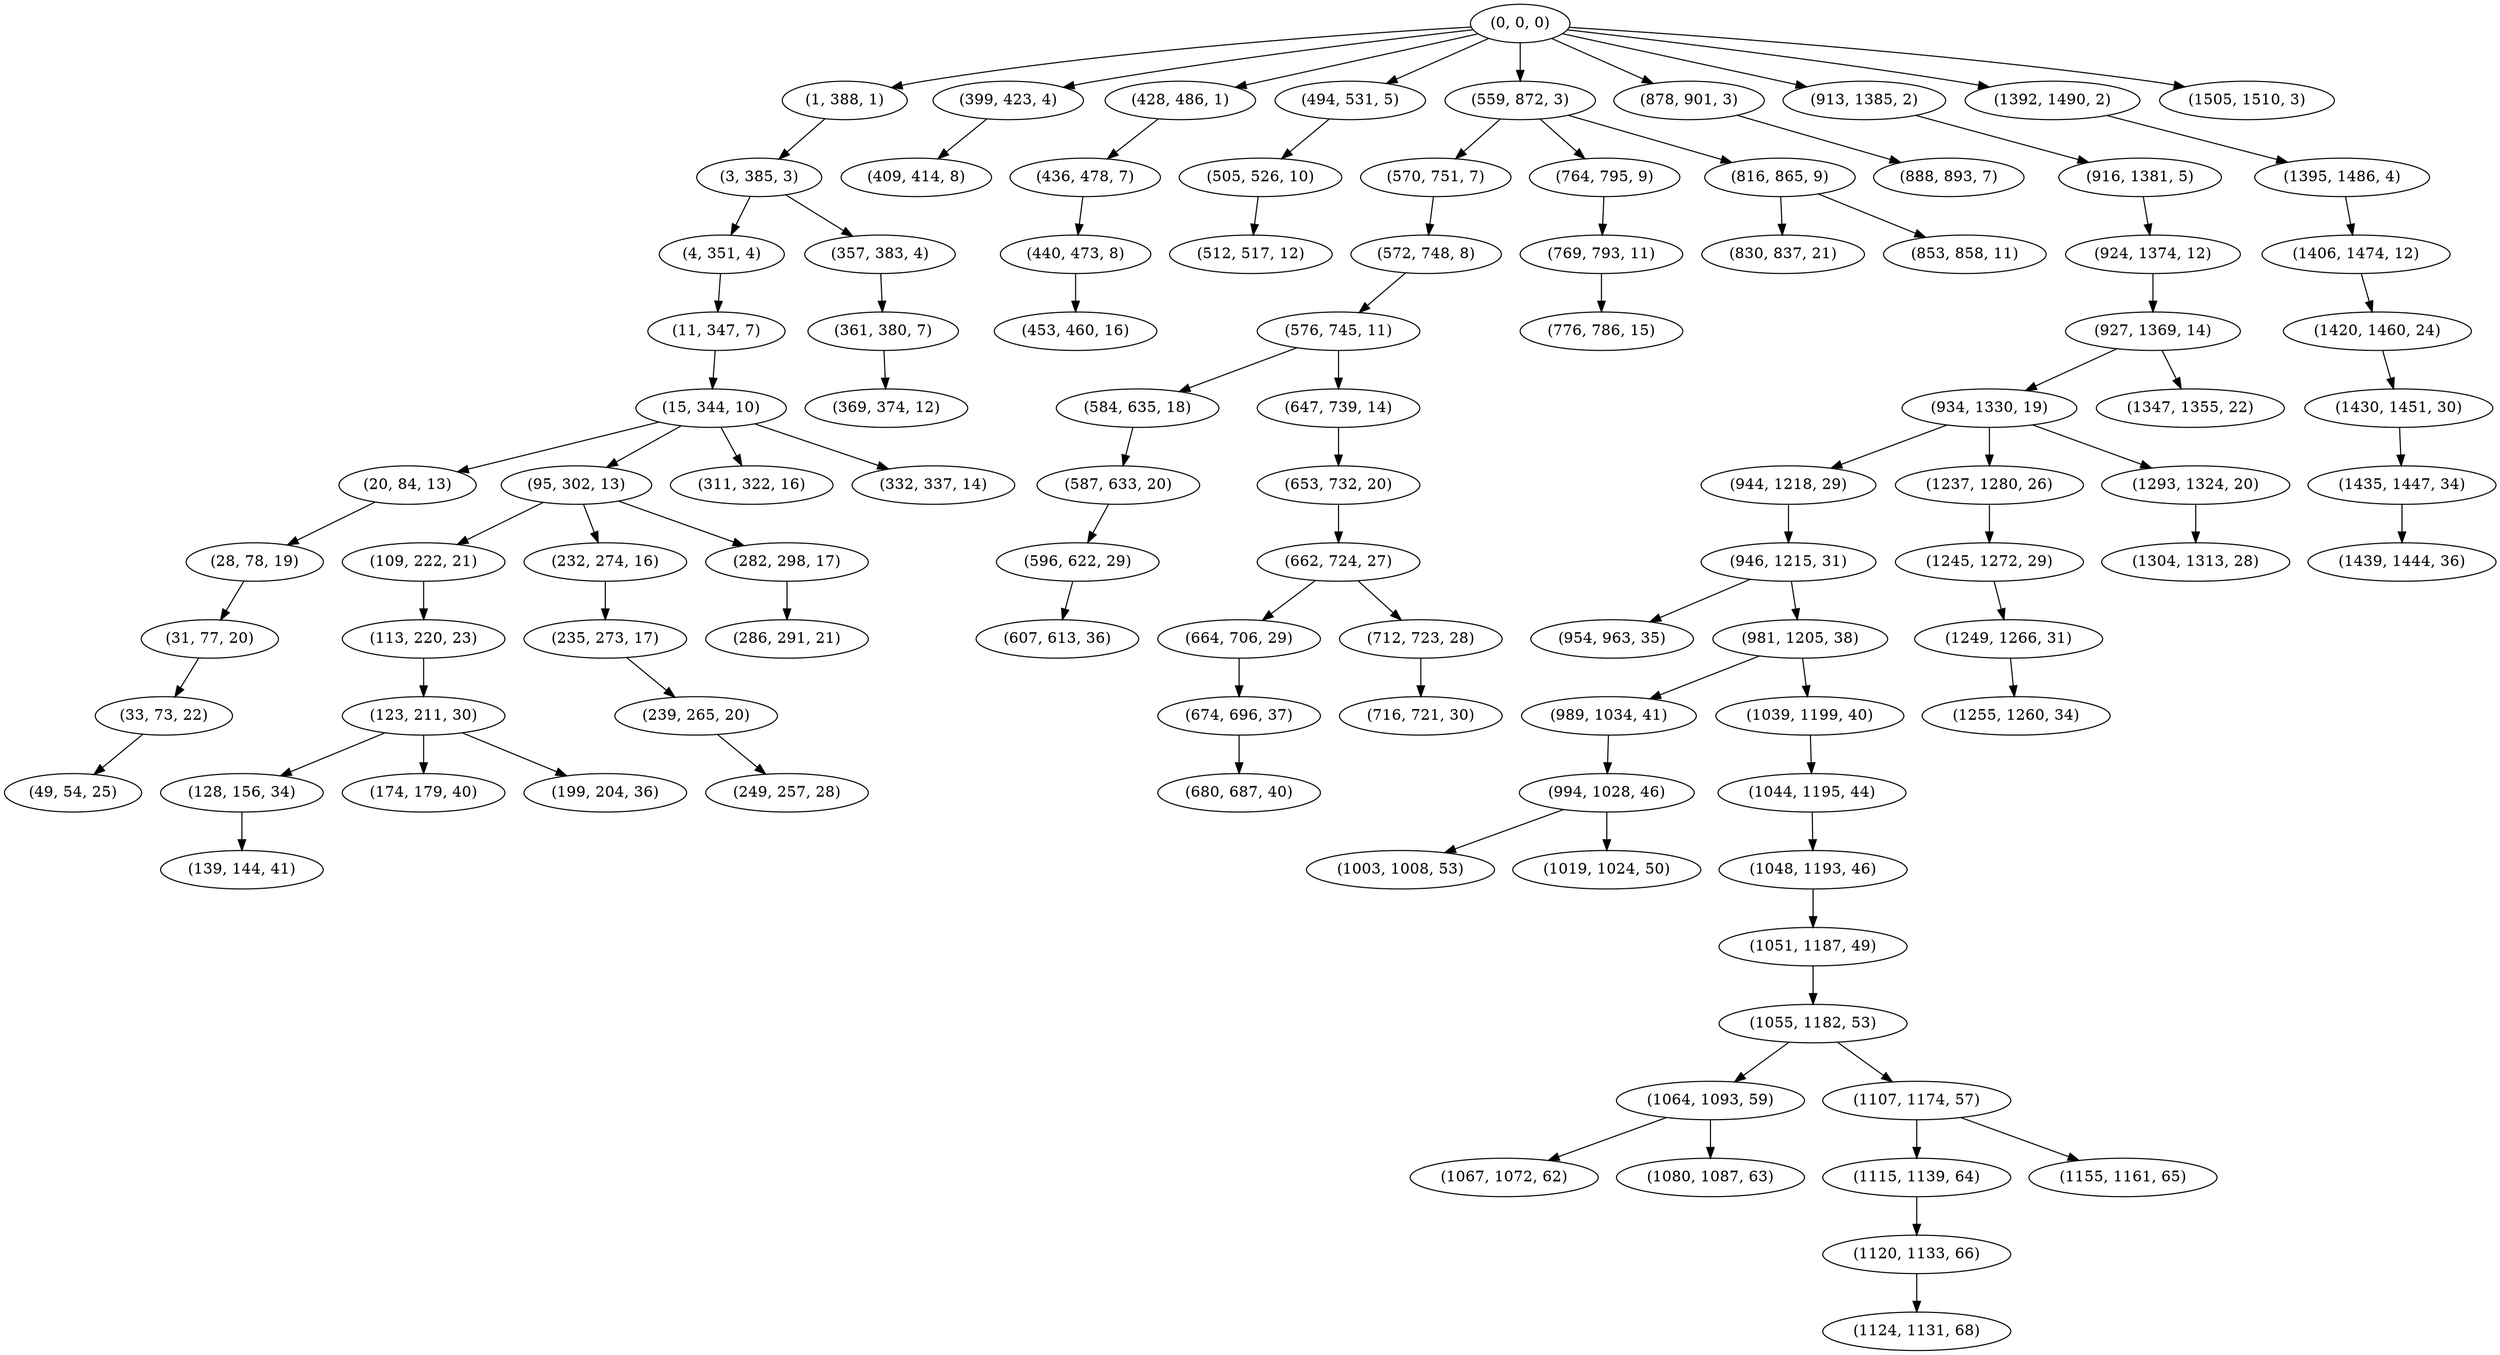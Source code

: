 digraph tree {
    "(0, 0, 0)";
    "(1, 388, 1)";
    "(3, 385, 3)";
    "(4, 351, 4)";
    "(11, 347, 7)";
    "(15, 344, 10)";
    "(20, 84, 13)";
    "(28, 78, 19)";
    "(31, 77, 20)";
    "(33, 73, 22)";
    "(49, 54, 25)";
    "(95, 302, 13)";
    "(109, 222, 21)";
    "(113, 220, 23)";
    "(123, 211, 30)";
    "(128, 156, 34)";
    "(139, 144, 41)";
    "(174, 179, 40)";
    "(199, 204, 36)";
    "(232, 274, 16)";
    "(235, 273, 17)";
    "(239, 265, 20)";
    "(249, 257, 28)";
    "(282, 298, 17)";
    "(286, 291, 21)";
    "(311, 322, 16)";
    "(332, 337, 14)";
    "(357, 383, 4)";
    "(361, 380, 7)";
    "(369, 374, 12)";
    "(399, 423, 4)";
    "(409, 414, 8)";
    "(428, 486, 1)";
    "(436, 478, 7)";
    "(440, 473, 8)";
    "(453, 460, 16)";
    "(494, 531, 5)";
    "(505, 526, 10)";
    "(512, 517, 12)";
    "(559, 872, 3)";
    "(570, 751, 7)";
    "(572, 748, 8)";
    "(576, 745, 11)";
    "(584, 635, 18)";
    "(587, 633, 20)";
    "(596, 622, 29)";
    "(607, 613, 36)";
    "(647, 739, 14)";
    "(653, 732, 20)";
    "(662, 724, 27)";
    "(664, 706, 29)";
    "(674, 696, 37)";
    "(680, 687, 40)";
    "(712, 723, 28)";
    "(716, 721, 30)";
    "(764, 795, 9)";
    "(769, 793, 11)";
    "(776, 786, 15)";
    "(816, 865, 9)";
    "(830, 837, 21)";
    "(853, 858, 11)";
    "(878, 901, 3)";
    "(888, 893, 7)";
    "(913, 1385, 2)";
    "(916, 1381, 5)";
    "(924, 1374, 12)";
    "(927, 1369, 14)";
    "(934, 1330, 19)";
    "(944, 1218, 29)";
    "(946, 1215, 31)";
    "(954, 963, 35)";
    "(981, 1205, 38)";
    "(989, 1034, 41)";
    "(994, 1028, 46)";
    "(1003, 1008, 53)";
    "(1019, 1024, 50)";
    "(1039, 1199, 40)";
    "(1044, 1195, 44)";
    "(1048, 1193, 46)";
    "(1051, 1187, 49)";
    "(1055, 1182, 53)";
    "(1064, 1093, 59)";
    "(1067, 1072, 62)";
    "(1080, 1087, 63)";
    "(1107, 1174, 57)";
    "(1115, 1139, 64)";
    "(1120, 1133, 66)";
    "(1124, 1131, 68)";
    "(1155, 1161, 65)";
    "(1237, 1280, 26)";
    "(1245, 1272, 29)";
    "(1249, 1266, 31)";
    "(1255, 1260, 34)";
    "(1293, 1324, 20)";
    "(1304, 1313, 28)";
    "(1347, 1355, 22)";
    "(1392, 1490, 2)";
    "(1395, 1486, 4)";
    "(1406, 1474, 12)";
    "(1420, 1460, 24)";
    "(1430, 1451, 30)";
    "(1435, 1447, 34)";
    "(1439, 1444, 36)";
    "(1505, 1510, 3)";
    "(0, 0, 0)" -> "(1, 388, 1)";
    "(0, 0, 0)" -> "(399, 423, 4)";
    "(0, 0, 0)" -> "(428, 486, 1)";
    "(0, 0, 0)" -> "(494, 531, 5)";
    "(0, 0, 0)" -> "(559, 872, 3)";
    "(0, 0, 0)" -> "(878, 901, 3)";
    "(0, 0, 0)" -> "(913, 1385, 2)";
    "(0, 0, 0)" -> "(1392, 1490, 2)";
    "(0, 0, 0)" -> "(1505, 1510, 3)";
    "(1, 388, 1)" -> "(3, 385, 3)";
    "(3, 385, 3)" -> "(4, 351, 4)";
    "(3, 385, 3)" -> "(357, 383, 4)";
    "(4, 351, 4)" -> "(11, 347, 7)";
    "(11, 347, 7)" -> "(15, 344, 10)";
    "(15, 344, 10)" -> "(20, 84, 13)";
    "(15, 344, 10)" -> "(95, 302, 13)";
    "(15, 344, 10)" -> "(311, 322, 16)";
    "(15, 344, 10)" -> "(332, 337, 14)";
    "(20, 84, 13)" -> "(28, 78, 19)";
    "(28, 78, 19)" -> "(31, 77, 20)";
    "(31, 77, 20)" -> "(33, 73, 22)";
    "(33, 73, 22)" -> "(49, 54, 25)";
    "(95, 302, 13)" -> "(109, 222, 21)";
    "(95, 302, 13)" -> "(232, 274, 16)";
    "(95, 302, 13)" -> "(282, 298, 17)";
    "(109, 222, 21)" -> "(113, 220, 23)";
    "(113, 220, 23)" -> "(123, 211, 30)";
    "(123, 211, 30)" -> "(128, 156, 34)";
    "(123, 211, 30)" -> "(174, 179, 40)";
    "(123, 211, 30)" -> "(199, 204, 36)";
    "(128, 156, 34)" -> "(139, 144, 41)";
    "(232, 274, 16)" -> "(235, 273, 17)";
    "(235, 273, 17)" -> "(239, 265, 20)";
    "(239, 265, 20)" -> "(249, 257, 28)";
    "(282, 298, 17)" -> "(286, 291, 21)";
    "(357, 383, 4)" -> "(361, 380, 7)";
    "(361, 380, 7)" -> "(369, 374, 12)";
    "(399, 423, 4)" -> "(409, 414, 8)";
    "(428, 486, 1)" -> "(436, 478, 7)";
    "(436, 478, 7)" -> "(440, 473, 8)";
    "(440, 473, 8)" -> "(453, 460, 16)";
    "(494, 531, 5)" -> "(505, 526, 10)";
    "(505, 526, 10)" -> "(512, 517, 12)";
    "(559, 872, 3)" -> "(570, 751, 7)";
    "(559, 872, 3)" -> "(764, 795, 9)";
    "(559, 872, 3)" -> "(816, 865, 9)";
    "(570, 751, 7)" -> "(572, 748, 8)";
    "(572, 748, 8)" -> "(576, 745, 11)";
    "(576, 745, 11)" -> "(584, 635, 18)";
    "(576, 745, 11)" -> "(647, 739, 14)";
    "(584, 635, 18)" -> "(587, 633, 20)";
    "(587, 633, 20)" -> "(596, 622, 29)";
    "(596, 622, 29)" -> "(607, 613, 36)";
    "(647, 739, 14)" -> "(653, 732, 20)";
    "(653, 732, 20)" -> "(662, 724, 27)";
    "(662, 724, 27)" -> "(664, 706, 29)";
    "(662, 724, 27)" -> "(712, 723, 28)";
    "(664, 706, 29)" -> "(674, 696, 37)";
    "(674, 696, 37)" -> "(680, 687, 40)";
    "(712, 723, 28)" -> "(716, 721, 30)";
    "(764, 795, 9)" -> "(769, 793, 11)";
    "(769, 793, 11)" -> "(776, 786, 15)";
    "(816, 865, 9)" -> "(830, 837, 21)";
    "(816, 865, 9)" -> "(853, 858, 11)";
    "(878, 901, 3)" -> "(888, 893, 7)";
    "(913, 1385, 2)" -> "(916, 1381, 5)";
    "(916, 1381, 5)" -> "(924, 1374, 12)";
    "(924, 1374, 12)" -> "(927, 1369, 14)";
    "(927, 1369, 14)" -> "(934, 1330, 19)";
    "(927, 1369, 14)" -> "(1347, 1355, 22)";
    "(934, 1330, 19)" -> "(944, 1218, 29)";
    "(934, 1330, 19)" -> "(1237, 1280, 26)";
    "(934, 1330, 19)" -> "(1293, 1324, 20)";
    "(944, 1218, 29)" -> "(946, 1215, 31)";
    "(946, 1215, 31)" -> "(954, 963, 35)";
    "(946, 1215, 31)" -> "(981, 1205, 38)";
    "(981, 1205, 38)" -> "(989, 1034, 41)";
    "(981, 1205, 38)" -> "(1039, 1199, 40)";
    "(989, 1034, 41)" -> "(994, 1028, 46)";
    "(994, 1028, 46)" -> "(1003, 1008, 53)";
    "(994, 1028, 46)" -> "(1019, 1024, 50)";
    "(1039, 1199, 40)" -> "(1044, 1195, 44)";
    "(1044, 1195, 44)" -> "(1048, 1193, 46)";
    "(1048, 1193, 46)" -> "(1051, 1187, 49)";
    "(1051, 1187, 49)" -> "(1055, 1182, 53)";
    "(1055, 1182, 53)" -> "(1064, 1093, 59)";
    "(1055, 1182, 53)" -> "(1107, 1174, 57)";
    "(1064, 1093, 59)" -> "(1067, 1072, 62)";
    "(1064, 1093, 59)" -> "(1080, 1087, 63)";
    "(1107, 1174, 57)" -> "(1115, 1139, 64)";
    "(1107, 1174, 57)" -> "(1155, 1161, 65)";
    "(1115, 1139, 64)" -> "(1120, 1133, 66)";
    "(1120, 1133, 66)" -> "(1124, 1131, 68)";
    "(1237, 1280, 26)" -> "(1245, 1272, 29)";
    "(1245, 1272, 29)" -> "(1249, 1266, 31)";
    "(1249, 1266, 31)" -> "(1255, 1260, 34)";
    "(1293, 1324, 20)" -> "(1304, 1313, 28)";
    "(1392, 1490, 2)" -> "(1395, 1486, 4)";
    "(1395, 1486, 4)" -> "(1406, 1474, 12)";
    "(1406, 1474, 12)" -> "(1420, 1460, 24)";
    "(1420, 1460, 24)" -> "(1430, 1451, 30)";
    "(1430, 1451, 30)" -> "(1435, 1447, 34)";
    "(1435, 1447, 34)" -> "(1439, 1444, 36)";
}
